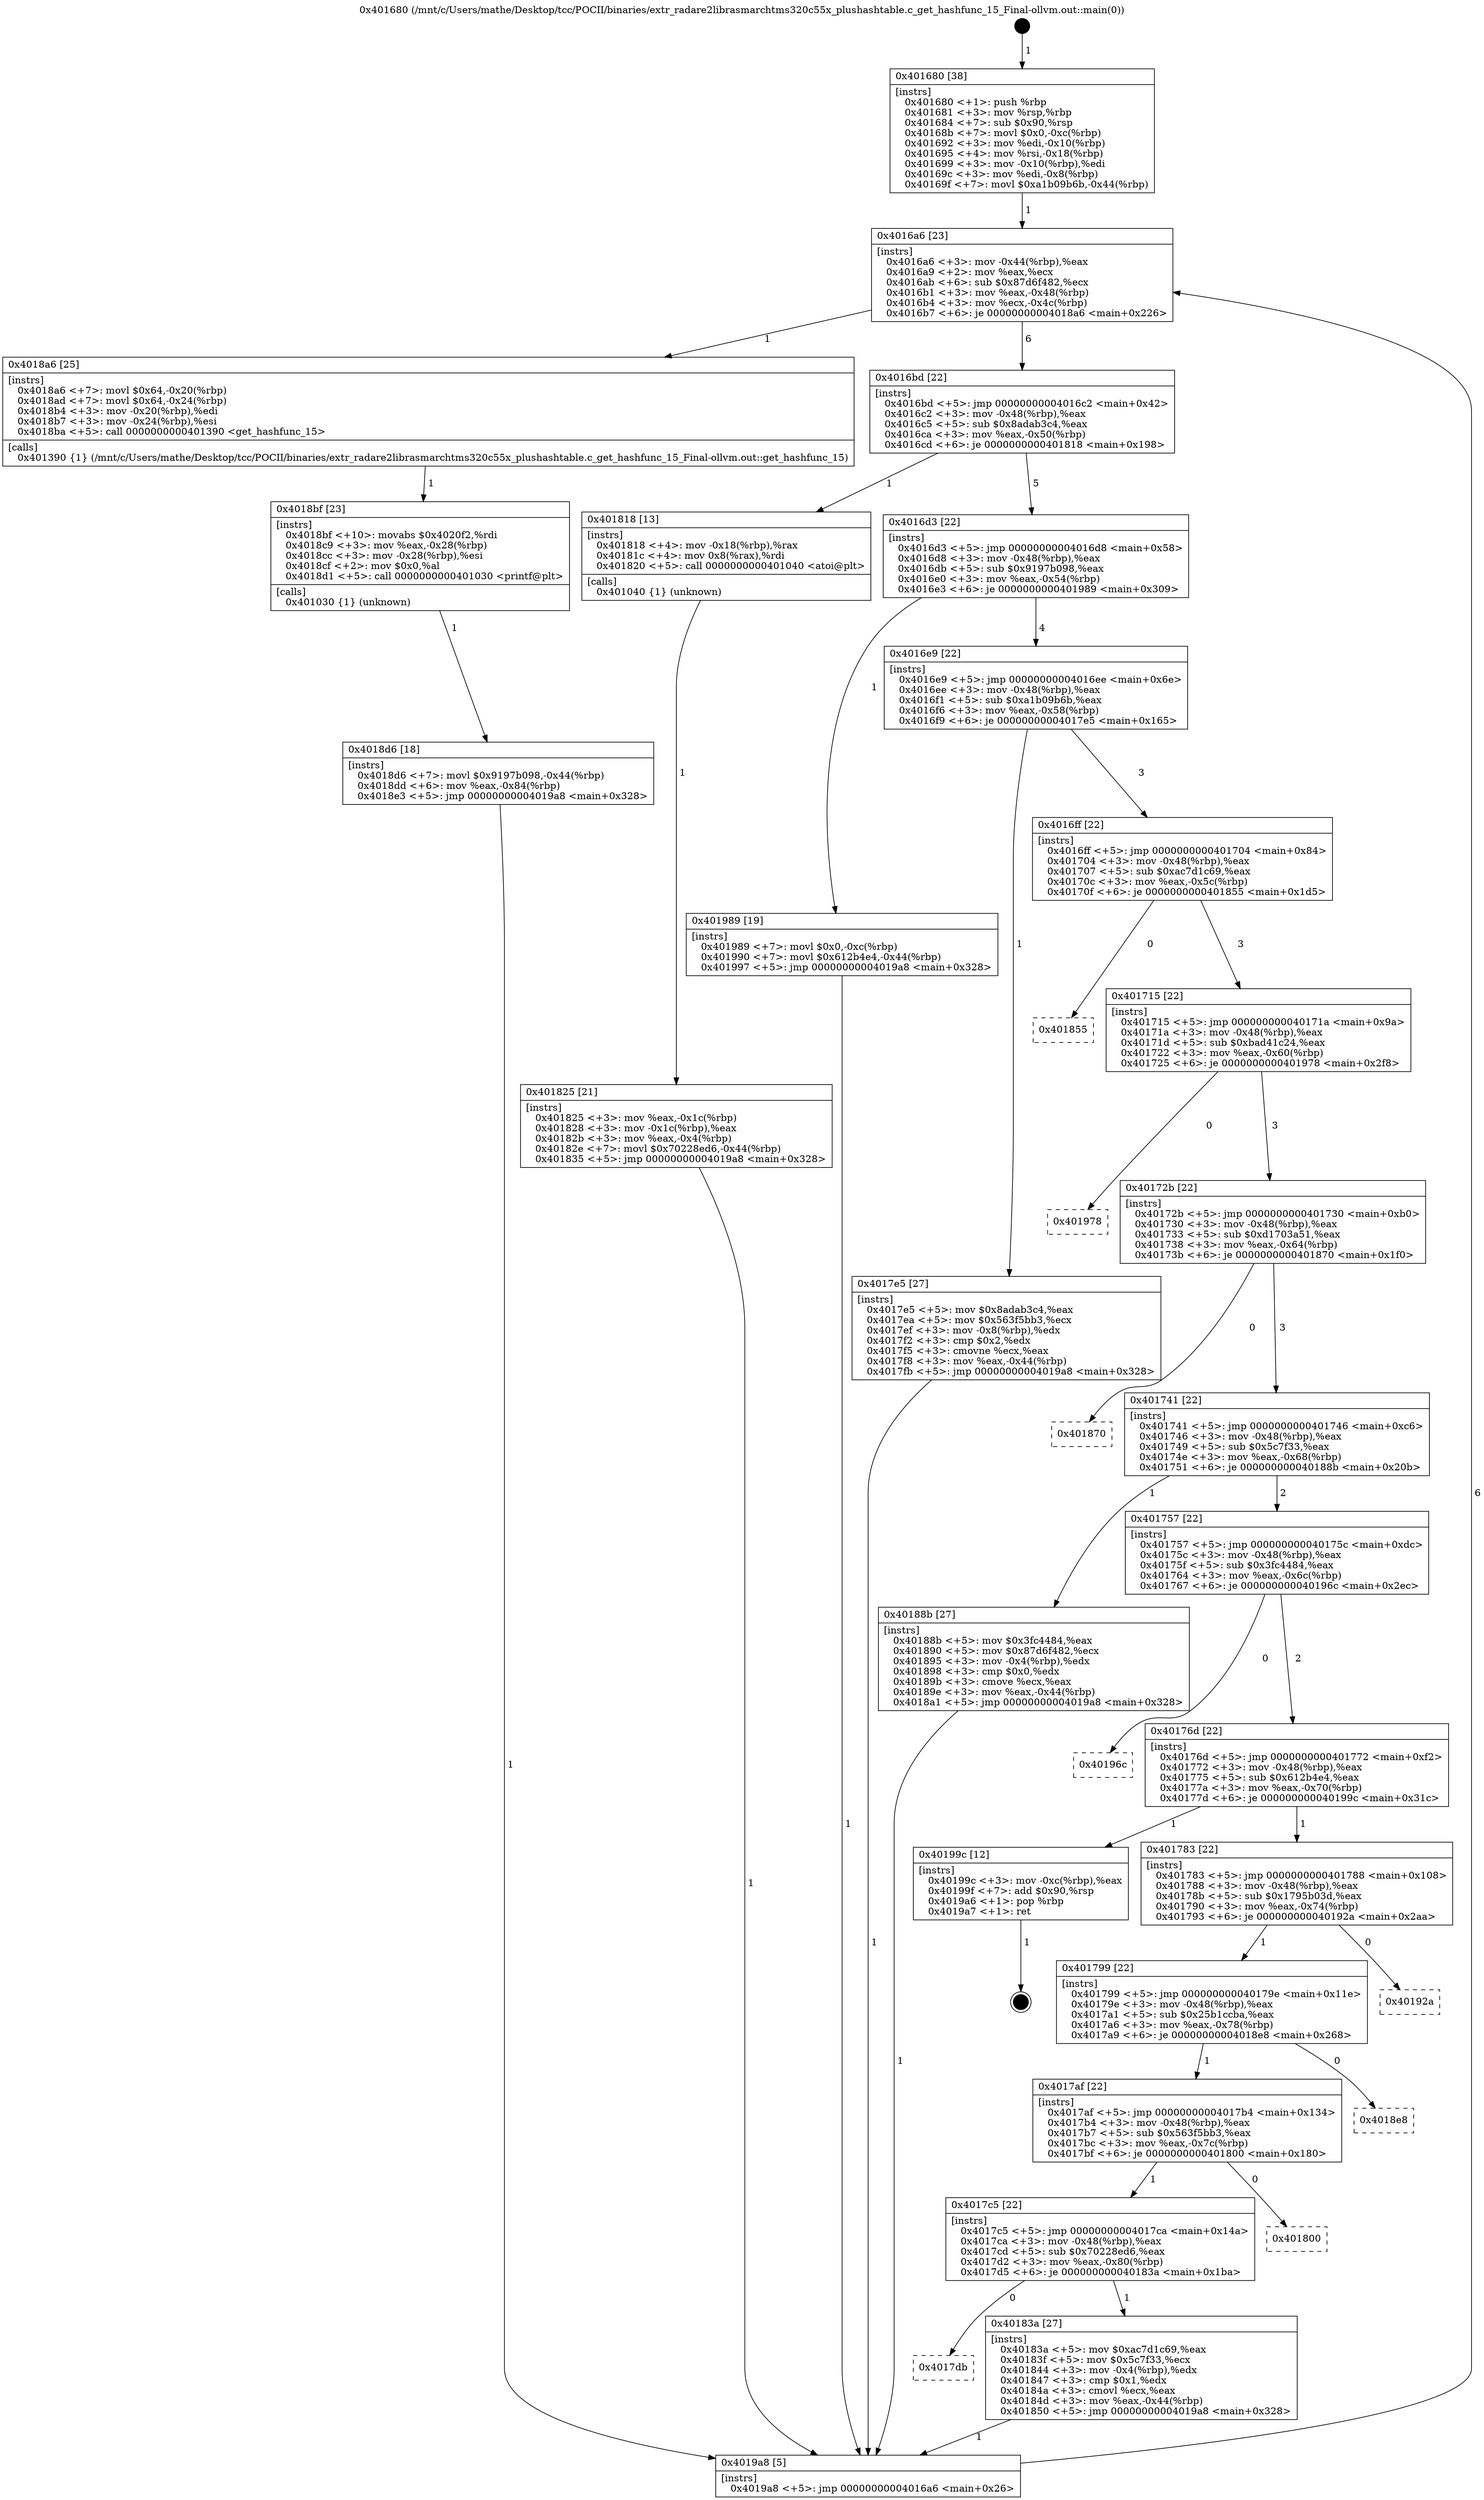 digraph "0x401680" {
  label = "0x401680 (/mnt/c/Users/mathe/Desktop/tcc/POCII/binaries/extr_radare2librasmarchtms320c55x_plushashtable.c_get_hashfunc_15_Final-ollvm.out::main(0))"
  labelloc = "t"
  node[shape=record]

  Entry [label="",width=0.3,height=0.3,shape=circle,fillcolor=black,style=filled]
  "0x4016a6" [label="{
     0x4016a6 [23]\l
     | [instrs]\l
     &nbsp;&nbsp;0x4016a6 \<+3\>: mov -0x44(%rbp),%eax\l
     &nbsp;&nbsp;0x4016a9 \<+2\>: mov %eax,%ecx\l
     &nbsp;&nbsp;0x4016ab \<+6\>: sub $0x87d6f482,%ecx\l
     &nbsp;&nbsp;0x4016b1 \<+3\>: mov %eax,-0x48(%rbp)\l
     &nbsp;&nbsp;0x4016b4 \<+3\>: mov %ecx,-0x4c(%rbp)\l
     &nbsp;&nbsp;0x4016b7 \<+6\>: je 00000000004018a6 \<main+0x226\>\l
  }"]
  "0x4018a6" [label="{
     0x4018a6 [25]\l
     | [instrs]\l
     &nbsp;&nbsp;0x4018a6 \<+7\>: movl $0x64,-0x20(%rbp)\l
     &nbsp;&nbsp;0x4018ad \<+7\>: movl $0x64,-0x24(%rbp)\l
     &nbsp;&nbsp;0x4018b4 \<+3\>: mov -0x20(%rbp),%edi\l
     &nbsp;&nbsp;0x4018b7 \<+3\>: mov -0x24(%rbp),%esi\l
     &nbsp;&nbsp;0x4018ba \<+5\>: call 0000000000401390 \<get_hashfunc_15\>\l
     | [calls]\l
     &nbsp;&nbsp;0x401390 \{1\} (/mnt/c/Users/mathe/Desktop/tcc/POCII/binaries/extr_radare2librasmarchtms320c55x_plushashtable.c_get_hashfunc_15_Final-ollvm.out::get_hashfunc_15)\l
  }"]
  "0x4016bd" [label="{
     0x4016bd [22]\l
     | [instrs]\l
     &nbsp;&nbsp;0x4016bd \<+5\>: jmp 00000000004016c2 \<main+0x42\>\l
     &nbsp;&nbsp;0x4016c2 \<+3\>: mov -0x48(%rbp),%eax\l
     &nbsp;&nbsp;0x4016c5 \<+5\>: sub $0x8adab3c4,%eax\l
     &nbsp;&nbsp;0x4016ca \<+3\>: mov %eax,-0x50(%rbp)\l
     &nbsp;&nbsp;0x4016cd \<+6\>: je 0000000000401818 \<main+0x198\>\l
  }"]
  Exit [label="",width=0.3,height=0.3,shape=circle,fillcolor=black,style=filled,peripheries=2]
  "0x401818" [label="{
     0x401818 [13]\l
     | [instrs]\l
     &nbsp;&nbsp;0x401818 \<+4\>: mov -0x18(%rbp),%rax\l
     &nbsp;&nbsp;0x40181c \<+4\>: mov 0x8(%rax),%rdi\l
     &nbsp;&nbsp;0x401820 \<+5\>: call 0000000000401040 \<atoi@plt\>\l
     | [calls]\l
     &nbsp;&nbsp;0x401040 \{1\} (unknown)\l
  }"]
  "0x4016d3" [label="{
     0x4016d3 [22]\l
     | [instrs]\l
     &nbsp;&nbsp;0x4016d3 \<+5\>: jmp 00000000004016d8 \<main+0x58\>\l
     &nbsp;&nbsp;0x4016d8 \<+3\>: mov -0x48(%rbp),%eax\l
     &nbsp;&nbsp;0x4016db \<+5\>: sub $0x9197b098,%eax\l
     &nbsp;&nbsp;0x4016e0 \<+3\>: mov %eax,-0x54(%rbp)\l
     &nbsp;&nbsp;0x4016e3 \<+6\>: je 0000000000401989 \<main+0x309\>\l
  }"]
  "0x4018d6" [label="{
     0x4018d6 [18]\l
     | [instrs]\l
     &nbsp;&nbsp;0x4018d6 \<+7\>: movl $0x9197b098,-0x44(%rbp)\l
     &nbsp;&nbsp;0x4018dd \<+6\>: mov %eax,-0x84(%rbp)\l
     &nbsp;&nbsp;0x4018e3 \<+5\>: jmp 00000000004019a8 \<main+0x328\>\l
  }"]
  "0x401989" [label="{
     0x401989 [19]\l
     | [instrs]\l
     &nbsp;&nbsp;0x401989 \<+7\>: movl $0x0,-0xc(%rbp)\l
     &nbsp;&nbsp;0x401990 \<+7\>: movl $0x612b4e4,-0x44(%rbp)\l
     &nbsp;&nbsp;0x401997 \<+5\>: jmp 00000000004019a8 \<main+0x328\>\l
  }"]
  "0x4016e9" [label="{
     0x4016e9 [22]\l
     | [instrs]\l
     &nbsp;&nbsp;0x4016e9 \<+5\>: jmp 00000000004016ee \<main+0x6e\>\l
     &nbsp;&nbsp;0x4016ee \<+3\>: mov -0x48(%rbp),%eax\l
     &nbsp;&nbsp;0x4016f1 \<+5\>: sub $0xa1b09b6b,%eax\l
     &nbsp;&nbsp;0x4016f6 \<+3\>: mov %eax,-0x58(%rbp)\l
     &nbsp;&nbsp;0x4016f9 \<+6\>: je 00000000004017e5 \<main+0x165\>\l
  }"]
  "0x4018bf" [label="{
     0x4018bf [23]\l
     | [instrs]\l
     &nbsp;&nbsp;0x4018bf \<+10\>: movabs $0x4020f2,%rdi\l
     &nbsp;&nbsp;0x4018c9 \<+3\>: mov %eax,-0x28(%rbp)\l
     &nbsp;&nbsp;0x4018cc \<+3\>: mov -0x28(%rbp),%esi\l
     &nbsp;&nbsp;0x4018cf \<+2\>: mov $0x0,%al\l
     &nbsp;&nbsp;0x4018d1 \<+5\>: call 0000000000401030 \<printf@plt\>\l
     | [calls]\l
     &nbsp;&nbsp;0x401030 \{1\} (unknown)\l
  }"]
  "0x4017e5" [label="{
     0x4017e5 [27]\l
     | [instrs]\l
     &nbsp;&nbsp;0x4017e5 \<+5\>: mov $0x8adab3c4,%eax\l
     &nbsp;&nbsp;0x4017ea \<+5\>: mov $0x563f5bb3,%ecx\l
     &nbsp;&nbsp;0x4017ef \<+3\>: mov -0x8(%rbp),%edx\l
     &nbsp;&nbsp;0x4017f2 \<+3\>: cmp $0x2,%edx\l
     &nbsp;&nbsp;0x4017f5 \<+3\>: cmovne %ecx,%eax\l
     &nbsp;&nbsp;0x4017f8 \<+3\>: mov %eax,-0x44(%rbp)\l
     &nbsp;&nbsp;0x4017fb \<+5\>: jmp 00000000004019a8 \<main+0x328\>\l
  }"]
  "0x4016ff" [label="{
     0x4016ff [22]\l
     | [instrs]\l
     &nbsp;&nbsp;0x4016ff \<+5\>: jmp 0000000000401704 \<main+0x84\>\l
     &nbsp;&nbsp;0x401704 \<+3\>: mov -0x48(%rbp),%eax\l
     &nbsp;&nbsp;0x401707 \<+5\>: sub $0xac7d1c69,%eax\l
     &nbsp;&nbsp;0x40170c \<+3\>: mov %eax,-0x5c(%rbp)\l
     &nbsp;&nbsp;0x40170f \<+6\>: je 0000000000401855 \<main+0x1d5\>\l
  }"]
  "0x4019a8" [label="{
     0x4019a8 [5]\l
     | [instrs]\l
     &nbsp;&nbsp;0x4019a8 \<+5\>: jmp 00000000004016a6 \<main+0x26\>\l
  }"]
  "0x401680" [label="{
     0x401680 [38]\l
     | [instrs]\l
     &nbsp;&nbsp;0x401680 \<+1\>: push %rbp\l
     &nbsp;&nbsp;0x401681 \<+3\>: mov %rsp,%rbp\l
     &nbsp;&nbsp;0x401684 \<+7\>: sub $0x90,%rsp\l
     &nbsp;&nbsp;0x40168b \<+7\>: movl $0x0,-0xc(%rbp)\l
     &nbsp;&nbsp;0x401692 \<+3\>: mov %edi,-0x10(%rbp)\l
     &nbsp;&nbsp;0x401695 \<+4\>: mov %rsi,-0x18(%rbp)\l
     &nbsp;&nbsp;0x401699 \<+3\>: mov -0x10(%rbp),%edi\l
     &nbsp;&nbsp;0x40169c \<+3\>: mov %edi,-0x8(%rbp)\l
     &nbsp;&nbsp;0x40169f \<+7\>: movl $0xa1b09b6b,-0x44(%rbp)\l
  }"]
  "0x401825" [label="{
     0x401825 [21]\l
     | [instrs]\l
     &nbsp;&nbsp;0x401825 \<+3\>: mov %eax,-0x1c(%rbp)\l
     &nbsp;&nbsp;0x401828 \<+3\>: mov -0x1c(%rbp),%eax\l
     &nbsp;&nbsp;0x40182b \<+3\>: mov %eax,-0x4(%rbp)\l
     &nbsp;&nbsp;0x40182e \<+7\>: movl $0x70228ed6,-0x44(%rbp)\l
     &nbsp;&nbsp;0x401835 \<+5\>: jmp 00000000004019a8 \<main+0x328\>\l
  }"]
  "0x4017db" [label="{
     0x4017db\l
  }", style=dashed]
  "0x401855" [label="{
     0x401855\l
  }", style=dashed]
  "0x401715" [label="{
     0x401715 [22]\l
     | [instrs]\l
     &nbsp;&nbsp;0x401715 \<+5\>: jmp 000000000040171a \<main+0x9a\>\l
     &nbsp;&nbsp;0x40171a \<+3\>: mov -0x48(%rbp),%eax\l
     &nbsp;&nbsp;0x40171d \<+5\>: sub $0xbad41c24,%eax\l
     &nbsp;&nbsp;0x401722 \<+3\>: mov %eax,-0x60(%rbp)\l
     &nbsp;&nbsp;0x401725 \<+6\>: je 0000000000401978 \<main+0x2f8\>\l
  }"]
  "0x40183a" [label="{
     0x40183a [27]\l
     | [instrs]\l
     &nbsp;&nbsp;0x40183a \<+5\>: mov $0xac7d1c69,%eax\l
     &nbsp;&nbsp;0x40183f \<+5\>: mov $0x5c7f33,%ecx\l
     &nbsp;&nbsp;0x401844 \<+3\>: mov -0x4(%rbp),%edx\l
     &nbsp;&nbsp;0x401847 \<+3\>: cmp $0x1,%edx\l
     &nbsp;&nbsp;0x40184a \<+3\>: cmovl %ecx,%eax\l
     &nbsp;&nbsp;0x40184d \<+3\>: mov %eax,-0x44(%rbp)\l
     &nbsp;&nbsp;0x401850 \<+5\>: jmp 00000000004019a8 \<main+0x328\>\l
  }"]
  "0x401978" [label="{
     0x401978\l
  }", style=dashed]
  "0x40172b" [label="{
     0x40172b [22]\l
     | [instrs]\l
     &nbsp;&nbsp;0x40172b \<+5\>: jmp 0000000000401730 \<main+0xb0\>\l
     &nbsp;&nbsp;0x401730 \<+3\>: mov -0x48(%rbp),%eax\l
     &nbsp;&nbsp;0x401733 \<+5\>: sub $0xd1703a51,%eax\l
     &nbsp;&nbsp;0x401738 \<+3\>: mov %eax,-0x64(%rbp)\l
     &nbsp;&nbsp;0x40173b \<+6\>: je 0000000000401870 \<main+0x1f0\>\l
  }"]
  "0x4017c5" [label="{
     0x4017c5 [22]\l
     | [instrs]\l
     &nbsp;&nbsp;0x4017c5 \<+5\>: jmp 00000000004017ca \<main+0x14a\>\l
     &nbsp;&nbsp;0x4017ca \<+3\>: mov -0x48(%rbp),%eax\l
     &nbsp;&nbsp;0x4017cd \<+5\>: sub $0x70228ed6,%eax\l
     &nbsp;&nbsp;0x4017d2 \<+3\>: mov %eax,-0x80(%rbp)\l
     &nbsp;&nbsp;0x4017d5 \<+6\>: je 000000000040183a \<main+0x1ba\>\l
  }"]
  "0x401870" [label="{
     0x401870\l
  }", style=dashed]
  "0x401741" [label="{
     0x401741 [22]\l
     | [instrs]\l
     &nbsp;&nbsp;0x401741 \<+5\>: jmp 0000000000401746 \<main+0xc6\>\l
     &nbsp;&nbsp;0x401746 \<+3\>: mov -0x48(%rbp),%eax\l
     &nbsp;&nbsp;0x401749 \<+5\>: sub $0x5c7f33,%eax\l
     &nbsp;&nbsp;0x40174e \<+3\>: mov %eax,-0x68(%rbp)\l
     &nbsp;&nbsp;0x401751 \<+6\>: je 000000000040188b \<main+0x20b\>\l
  }"]
  "0x401800" [label="{
     0x401800\l
  }", style=dashed]
  "0x40188b" [label="{
     0x40188b [27]\l
     | [instrs]\l
     &nbsp;&nbsp;0x40188b \<+5\>: mov $0x3fc4484,%eax\l
     &nbsp;&nbsp;0x401890 \<+5\>: mov $0x87d6f482,%ecx\l
     &nbsp;&nbsp;0x401895 \<+3\>: mov -0x4(%rbp),%edx\l
     &nbsp;&nbsp;0x401898 \<+3\>: cmp $0x0,%edx\l
     &nbsp;&nbsp;0x40189b \<+3\>: cmove %ecx,%eax\l
     &nbsp;&nbsp;0x40189e \<+3\>: mov %eax,-0x44(%rbp)\l
     &nbsp;&nbsp;0x4018a1 \<+5\>: jmp 00000000004019a8 \<main+0x328\>\l
  }"]
  "0x401757" [label="{
     0x401757 [22]\l
     | [instrs]\l
     &nbsp;&nbsp;0x401757 \<+5\>: jmp 000000000040175c \<main+0xdc\>\l
     &nbsp;&nbsp;0x40175c \<+3\>: mov -0x48(%rbp),%eax\l
     &nbsp;&nbsp;0x40175f \<+5\>: sub $0x3fc4484,%eax\l
     &nbsp;&nbsp;0x401764 \<+3\>: mov %eax,-0x6c(%rbp)\l
     &nbsp;&nbsp;0x401767 \<+6\>: je 000000000040196c \<main+0x2ec\>\l
  }"]
  "0x4017af" [label="{
     0x4017af [22]\l
     | [instrs]\l
     &nbsp;&nbsp;0x4017af \<+5\>: jmp 00000000004017b4 \<main+0x134\>\l
     &nbsp;&nbsp;0x4017b4 \<+3\>: mov -0x48(%rbp),%eax\l
     &nbsp;&nbsp;0x4017b7 \<+5\>: sub $0x563f5bb3,%eax\l
     &nbsp;&nbsp;0x4017bc \<+3\>: mov %eax,-0x7c(%rbp)\l
     &nbsp;&nbsp;0x4017bf \<+6\>: je 0000000000401800 \<main+0x180\>\l
  }"]
  "0x40196c" [label="{
     0x40196c\l
  }", style=dashed]
  "0x40176d" [label="{
     0x40176d [22]\l
     | [instrs]\l
     &nbsp;&nbsp;0x40176d \<+5\>: jmp 0000000000401772 \<main+0xf2\>\l
     &nbsp;&nbsp;0x401772 \<+3\>: mov -0x48(%rbp),%eax\l
     &nbsp;&nbsp;0x401775 \<+5\>: sub $0x612b4e4,%eax\l
     &nbsp;&nbsp;0x40177a \<+3\>: mov %eax,-0x70(%rbp)\l
     &nbsp;&nbsp;0x40177d \<+6\>: je 000000000040199c \<main+0x31c\>\l
  }"]
  "0x4018e8" [label="{
     0x4018e8\l
  }", style=dashed]
  "0x40199c" [label="{
     0x40199c [12]\l
     | [instrs]\l
     &nbsp;&nbsp;0x40199c \<+3\>: mov -0xc(%rbp),%eax\l
     &nbsp;&nbsp;0x40199f \<+7\>: add $0x90,%rsp\l
     &nbsp;&nbsp;0x4019a6 \<+1\>: pop %rbp\l
     &nbsp;&nbsp;0x4019a7 \<+1\>: ret\l
  }"]
  "0x401783" [label="{
     0x401783 [22]\l
     | [instrs]\l
     &nbsp;&nbsp;0x401783 \<+5\>: jmp 0000000000401788 \<main+0x108\>\l
     &nbsp;&nbsp;0x401788 \<+3\>: mov -0x48(%rbp),%eax\l
     &nbsp;&nbsp;0x40178b \<+5\>: sub $0x1795b03d,%eax\l
     &nbsp;&nbsp;0x401790 \<+3\>: mov %eax,-0x74(%rbp)\l
     &nbsp;&nbsp;0x401793 \<+6\>: je 000000000040192a \<main+0x2aa\>\l
  }"]
  "0x401799" [label="{
     0x401799 [22]\l
     | [instrs]\l
     &nbsp;&nbsp;0x401799 \<+5\>: jmp 000000000040179e \<main+0x11e\>\l
     &nbsp;&nbsp;0x40179e \<+3\>: mov -0x48(%rbp),%eax\l
     &nbsp;&nbsp;0x4017a1 \<+5\>: sub $0x25b1ccba,%eax\l
     &nbsp;&nbsp;0x4017a6 \<+3\>: mov %eax,-0x78(%rbp)\l
     &nbsp;&nbsp;0x4017a9 \<+6\>: je 00000000004018e8 \<main+0x268\>\l
  }"]
  "0x40192a" [label="{
     0x40192a\l
  }", style=dashed]
  Entry -> "0x401680" [label=" 1"]
  "0x4016a6" -> "0x4018a6" [label=" 1"]
  "0x4016a6" -> "0x4016bd" [label=" 6"]
  "0x40199c" -> Exit [label=" 1"]
  "0x4016bd" -> "0x401818" [label=" 1"]
  "0x4016bd" -> "0x4016d3" [label=" 5"]
  "0x401989" -> "0x4019a8" [label=" 1"]
  "0x4016d3" -> "0x401989" [label=" 1"]
  "0x4016d3" -> "0x4016e9" [label=" 4"]
  "0x4018d6" -> "0x4019a8" [label=" 1"]
  "0x4016e9" -> "0x4017e5" [label=" 1"]
  "0x4016e9" -> "0x4016ff" [label=" 3"]
  "0x4017e5" -> "0x4019a8" [label=" 1"]
  "0x401680" -> "0x4016a6" [label=" 1"]
  "0x4019a8" -> "0x4016a6" [label=" 6"]
  "0x401818" -> "0x401825" [label=" 1"]
  "0x401825" -> "0x4019a8" [label=" 1"]
  "0x4018bf" -> "0x4018d6" [label=" 1"]
  "0x4016ff" -> "0x401855" [label=" 0"]
  "0x4016ff" -> "0x401715" [label=" 3"]
  "0x4018a6" -> "0x4018bf" [label=" 1"]
  "0x401715" -> "0x401978" [label=" 0"]
  "0x401715" -> "0x40172b" [label=" 3"]
  "0x40188b" -> "0x4019a8" [label=" 1"]
  "0x40172b" -> "0x401870" [label=" 0"]
  "0x40172b" -> "0x401741" [label=" 3"]
  "0x4017c5" -> "0x4017db" [label=" 0"]
  "0x401741" -> "0x40188b" [label=" 1"]
  "0x401741" -> "0x401757" [label=" 2"]
  "0x4017c5" -> "0x40183a" [label=" 1"]
  "0x401757" -> "0x40196c" [label=" 0"]
  "0x401757" -> "0x40176d" [label=" 2"]
  "0x4017af" -> "0x4017c5" [label=" 1"]
  "0x40176d" -> "0x40199c" [label=" 1"]
  "0x40176d" -> "0x401783" [label=" 1"]
  "0x4017af" -> "0x401800" [label=" 0"]
  "0x401783" -> "0x40192a" [label=" 0"]
  "0x401783" -> "0x401799" [label=" 1"]
  "0x40183a" -> "0x4019a8" [label=" 1"]
  "0x401799" -> "0x4018e8" [label=" 0"]
  "0x401799" -> "0x4017af" [label=" 1"]
}
